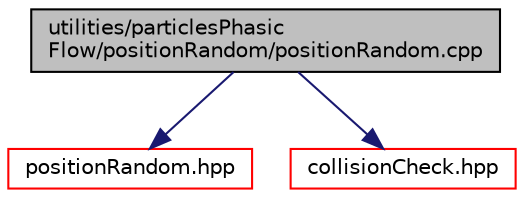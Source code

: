 digraph "utilities/particlesPhasicFlow/positionRandom/positionRandom.cpp"
{
 // LATEX_PDF_SIZE
  edge [fontname="Helvetica",fontsize="10",labelfontname="Helvetica",labelfontsize="10"];
  node [fontname="Helvetica",fontsize="10",shape=record];
  Node1 [label="utilities/particlesPhasic\lFlow/positionRandom/positionRandom.cpp",height=0.2,width=0.4,color="black", fillcolor="grey75", style="filled", fontcolor="black",tooltip=" "];
  Node1 -> Node2 [color="midnightblue",fontsize="10",style="solid",fontname="Helvetica"];
  Node2 [label="positionRandom.hpp",height=0.2,width=0.4,color="red", fillcolor="white", style="filled",URL="$positionRandom_8hpp.html",tooltip=" "];
  Node1 -> Node77 [color="midnightblue",fontsize="10",style="solid",fontname="Helvetica"];
  Node77 [label="collisionCheck.hpp",height=0.2,width=0.4,color="red", fillcolor="white", style="filled",URL="$collisionCheck_8hpp.html",tooltip=" "];
}

